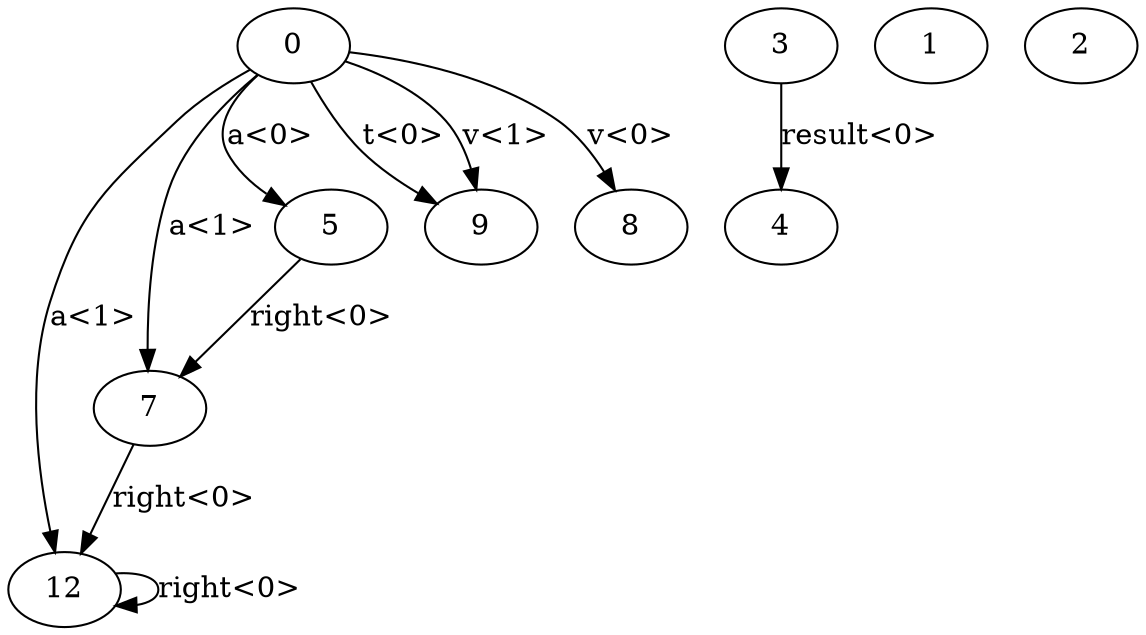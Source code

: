 digraph G {
n12->n12 [label="right<0>"]
n7->n12 [label="right<0>"]
n5->n7 [label="right<0>"]
n0->n9 [label="t<0>"]
n0->n9 [label="v<1>"]
n0->n8 [label="v<0>"]
n0->n12 [label="a<1>"]
n0->n7 [label="a<1>"]
n0->n5 [label="a<0>"]
n0[label="0"]
n5[label="5"]
n7[label="7"]
n8[label="8"]
n9[label="9"]
n12[label="12"]
n3->n4 [label="result<0>"]
n3[label="3"]
n4[label="4"]
n1[label="1"]
n2[label="2"]
}
